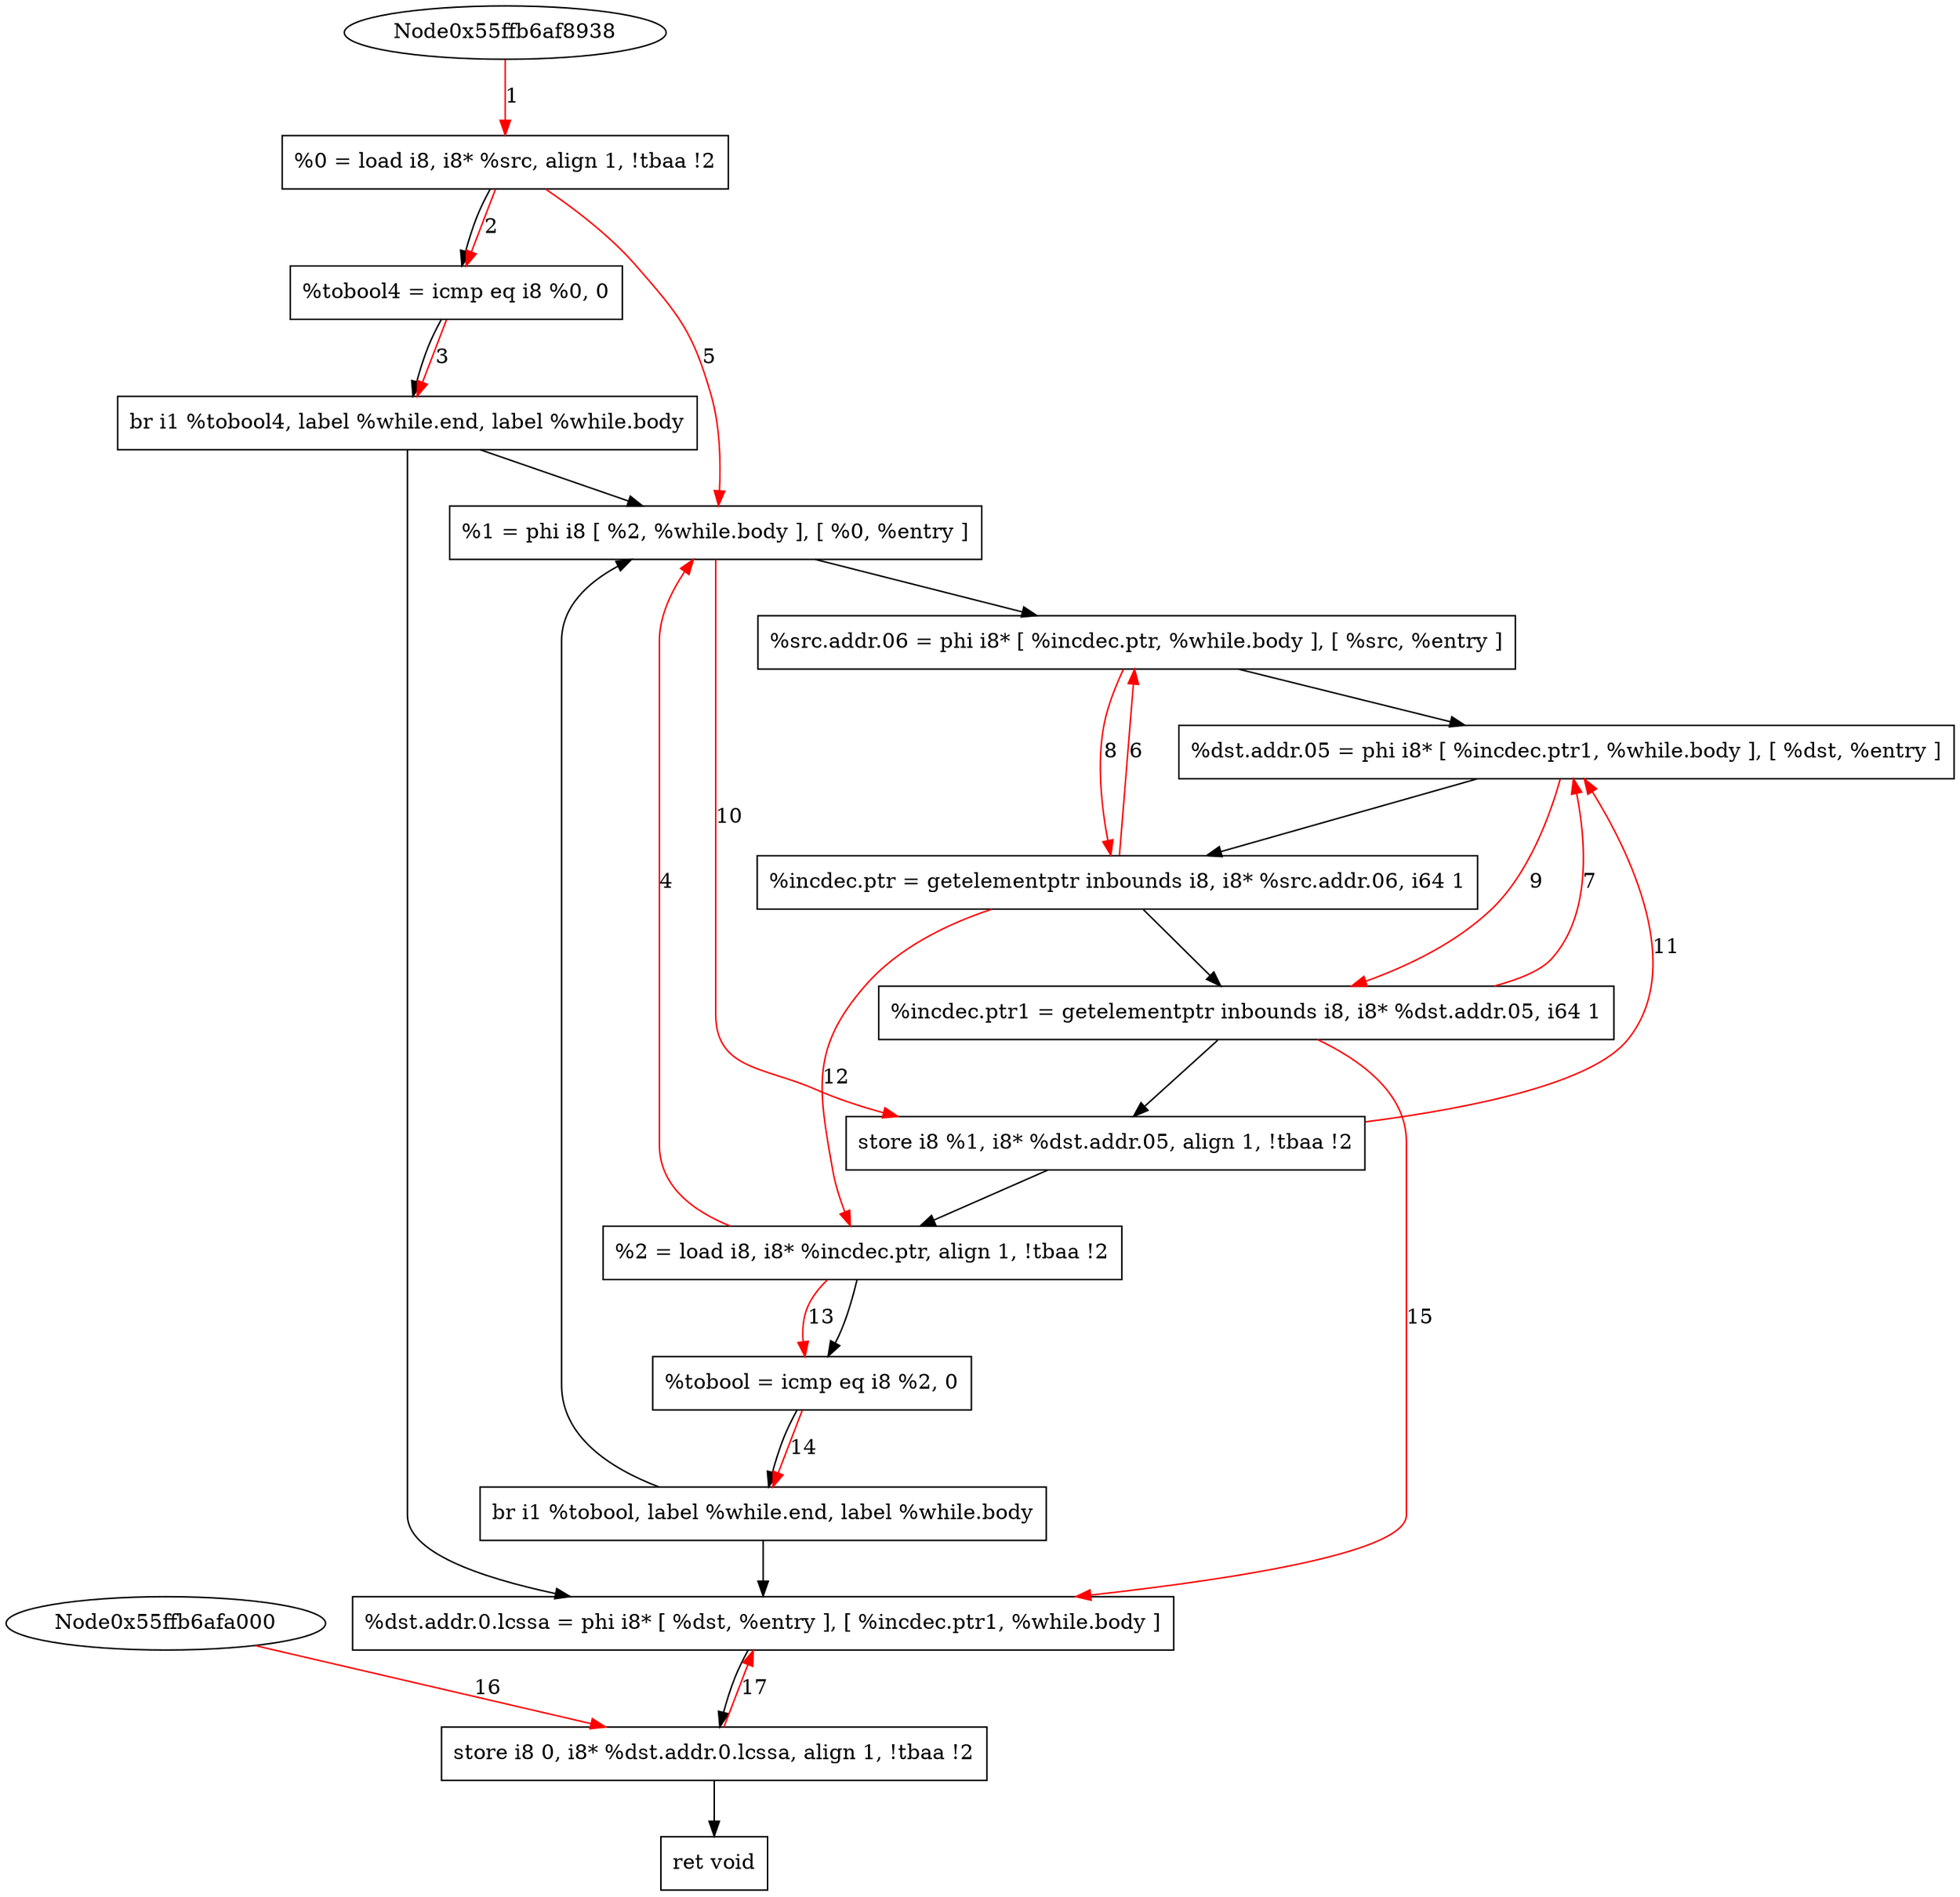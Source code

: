digraph "CDFG for'func' function" {
	Node0x55ffb6af8af8[shape=record, label="  %0 = load i8, i8* %src, align 1, !tbaa !2"]
	Node0x55ffb6afa060[shape=record, label="  %tobool4 = icmp eq i8 %0, 0"]
	Node0x55ffb6a82db8[shape=record, label="  br i1 %tobool4, label %while.end, label %while.body"]
	Node0x55ffb6afa2f8[shape=record, label="  %1 = phi i8 [ %2, %while.body ], [ %0, %entry ]"]
	Node0x55ffb6afa418[shape=record, label="  %src.addr.06 = phi i8* [ %incdec.ptr, %while.body ], [ %src, %entry ]"]
	Node0x55ffb6afa5a8[shape=record, label="  %dst.addr.05 = phi i8* [ %incdec.ptr1, %while.body ], [ %dst, %entry ]"]
	Node0x55ffb6afa6d0[shape=record, label="  %incdec.ptr = getelementptr inbounds i8, i8* %src.addr.06, i64 1"]
	Node0x55ffb6afa750[shape=record, label="  %incdec.ptr1 = getelementptr inbounds i8, i8* %dst.addr.05, i64 1"]
	Node0x55ffb6afa7d0[shape=record, label="  store i8 %1, i8* %dst.addr.05, align 1, !tbaa !2"]
	Node0x55ffb6afa558[shape=record, label="  %2 = load i8, i8* %incdec.ptr, align 1, !tbaa !2"]
	Node0x55ffb6afae60[shape=record, label="  %tobool = icmp eq i8 %2, 0"]
	Node0x55ffb6a8e228[shape=record, label="  br i1 %tobool, label %while.end, label %while.body"]
	Node0x55ffb6afaea8[shape=record, label="  %dst.addr.0.lcssa = phi i8* [ %dst, %entry ], [ %incdec.ptr1, %while.body ]"]
	Node0x55ffb6afafd0[shape=record, label="  store i8 0, i8* %dst.addr.0.lcssa, align 1, !tbaa !2"]
	Node0x55ffb6afa2b0[shape=record, label="  ret void"]
	Node0x55ffb6af8af8 -> Node0x55ffb6afa060
	Node0x55ffb6afa060 -> Node0x55ffb6a82db8
	Node0x55ffb6a82db8 -> Node0x55ffb6afaea8
	Node0x55ffb6a82db8 -> Node0x55ffb6afa2f8
	Node0x55ffb6afa2f8 -> Node0x55ffb6afa418
	Node0x55ffb6afa418 -> Node0x55ffb6afa5a8
	Node0x55ffb6afa5a8 -> Node0x55ffb6afa6d0
	Node0x55ffb6afa6d0 -> Node0x55ffb6afa750
	Node0x55ffb6afa750 -> Node0x55ffb6afa7d0
	Node0x55ffb6afa7d0 -> Node0x55ffb6afa558
	Node0x55ffb6afa558 -> Node0x55ffb6afae60
	Node0x55ffb6afae60 -> Node0x55ffb6a8e228
	Node0x55ffb6a8e228 -> Node0x55ffb6afaea8
	Node0x55ffb6a8e228 -> Node0x55ffb6afa2f8
	Node0x55ffb6afaea8 -> Node0x55ffb6afafd0
	Node0x55ffb6afafd0 -> Node0x55ffb6afa2b0
edge [color=red]
	Node0x55ffb6af8938 -> Node0x55ffb6af8af8[label="1"]
	Node0x55ffb6af8af8 -> Node0x55ffb6afa060[label="2"]
	Node0x55ffb6afa060 -> Node0x55ffb6a82db8[label="3"]
	Node0x55ffb6afa558 -> Node0x55ffb6afa2f8[label="4"]
	Node0x55ffb6af8af8 -> Node0x55ffb6afa2f8[label="5"]
	Node0x55ffb6afa6d0 -> Node0x55ffb6afa418[label="6"]
	Node0x55ffb6afa750 -> Node0x55ffb6afa5a8[label="7"]
	Node0x55ffb6afa418 -> Node0x55ffb6afa6d0[label="8"]
	Node0x55ffb6afa5a8 -> Node0x55ffb6afa750[label="9"]
	Node0x55ffb6afa2f8 -> Node0x55ffb6afa7d0[label="10"]
	Node0x55ffb6afa7d0 -> Node0x55ffb6afa5a8[label="11"]
	Node0x55ffb6afa6d0 -> Node0x55ffb6afa558[label="12"]
	Node0x55ffb6afa558 -> Node0x55ffb6afae60[label="13"]
	Node0x55ffb6afae60 -> Node0x55ffb6a8e228[label="14"]
	Node0x55ffb6afa750 -> Node0x55ffb6afaea8[label="15"]
	Node0x55ffb6afa000 -> Node0x55ffb6afafd0[label="16"]
	Node0x55ffb6afafd0 -> Node0x55ffb6afaea8[label="17"]
}
